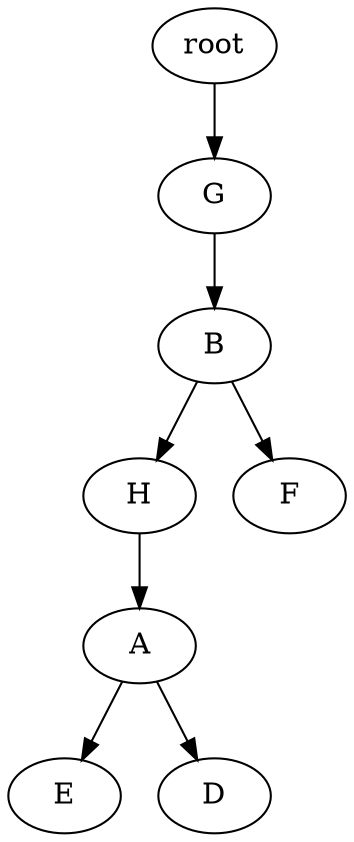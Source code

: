 strict digraph G {
	graph [name=G];
	0	[label=root];
	1	[label=G];
	0 -> 1;
	2	[label=B];
	1 -> 2;
	4	[label=H];
	2 -> 4;
	5	[label=F];
	2 -> 5;
	3	[label=A];
	6	[label=E];
	3 -> 6;
	7	[label=D];
	3 -> 7;
	4 -> 3;
}
